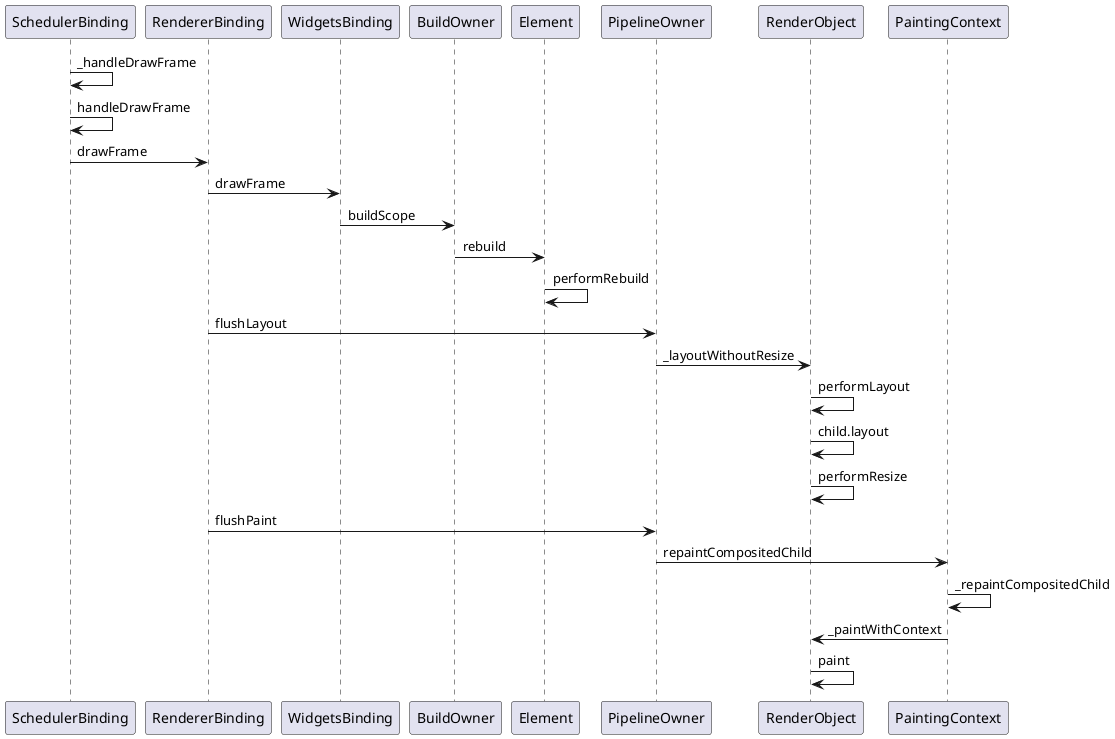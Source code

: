 @startuml
SchedulerBinding -> SchedulerBinding: _handleDrawFrame
SchedulerBinding -> SchedulerBinding: handleDrawFrame
SchedulerBinding -> RendererBinding: drawFrame
RendererBinding -> WidgetsBinding: drawFrame

WidgetsBinding -> BuildOwner: buildScope
BuildOwner -> Element: rebuild
Element -> Element: performRebuild

' Layout过程
RendererBinding -> PipelineOwner: flushLayout
PipelineOwner -> RenderObject:_layoutWithoutResize
RenderObject ->RenderObject: performLayout
RenderObject -> RenderObject: child.layout
RenderObject -> RenderObject: performResize

' Paint 过程
RendererBinding -> PipelineOwner: flushPaint
PipelineOwner -> PaintingContext: repaintCompositedChild
PaintingContext -> PaintingContext: _repaintCompositedChild
PaintingContext -> RenderObject:_paintWithContext
RenderObject -> RenderObject:paint

@enduml